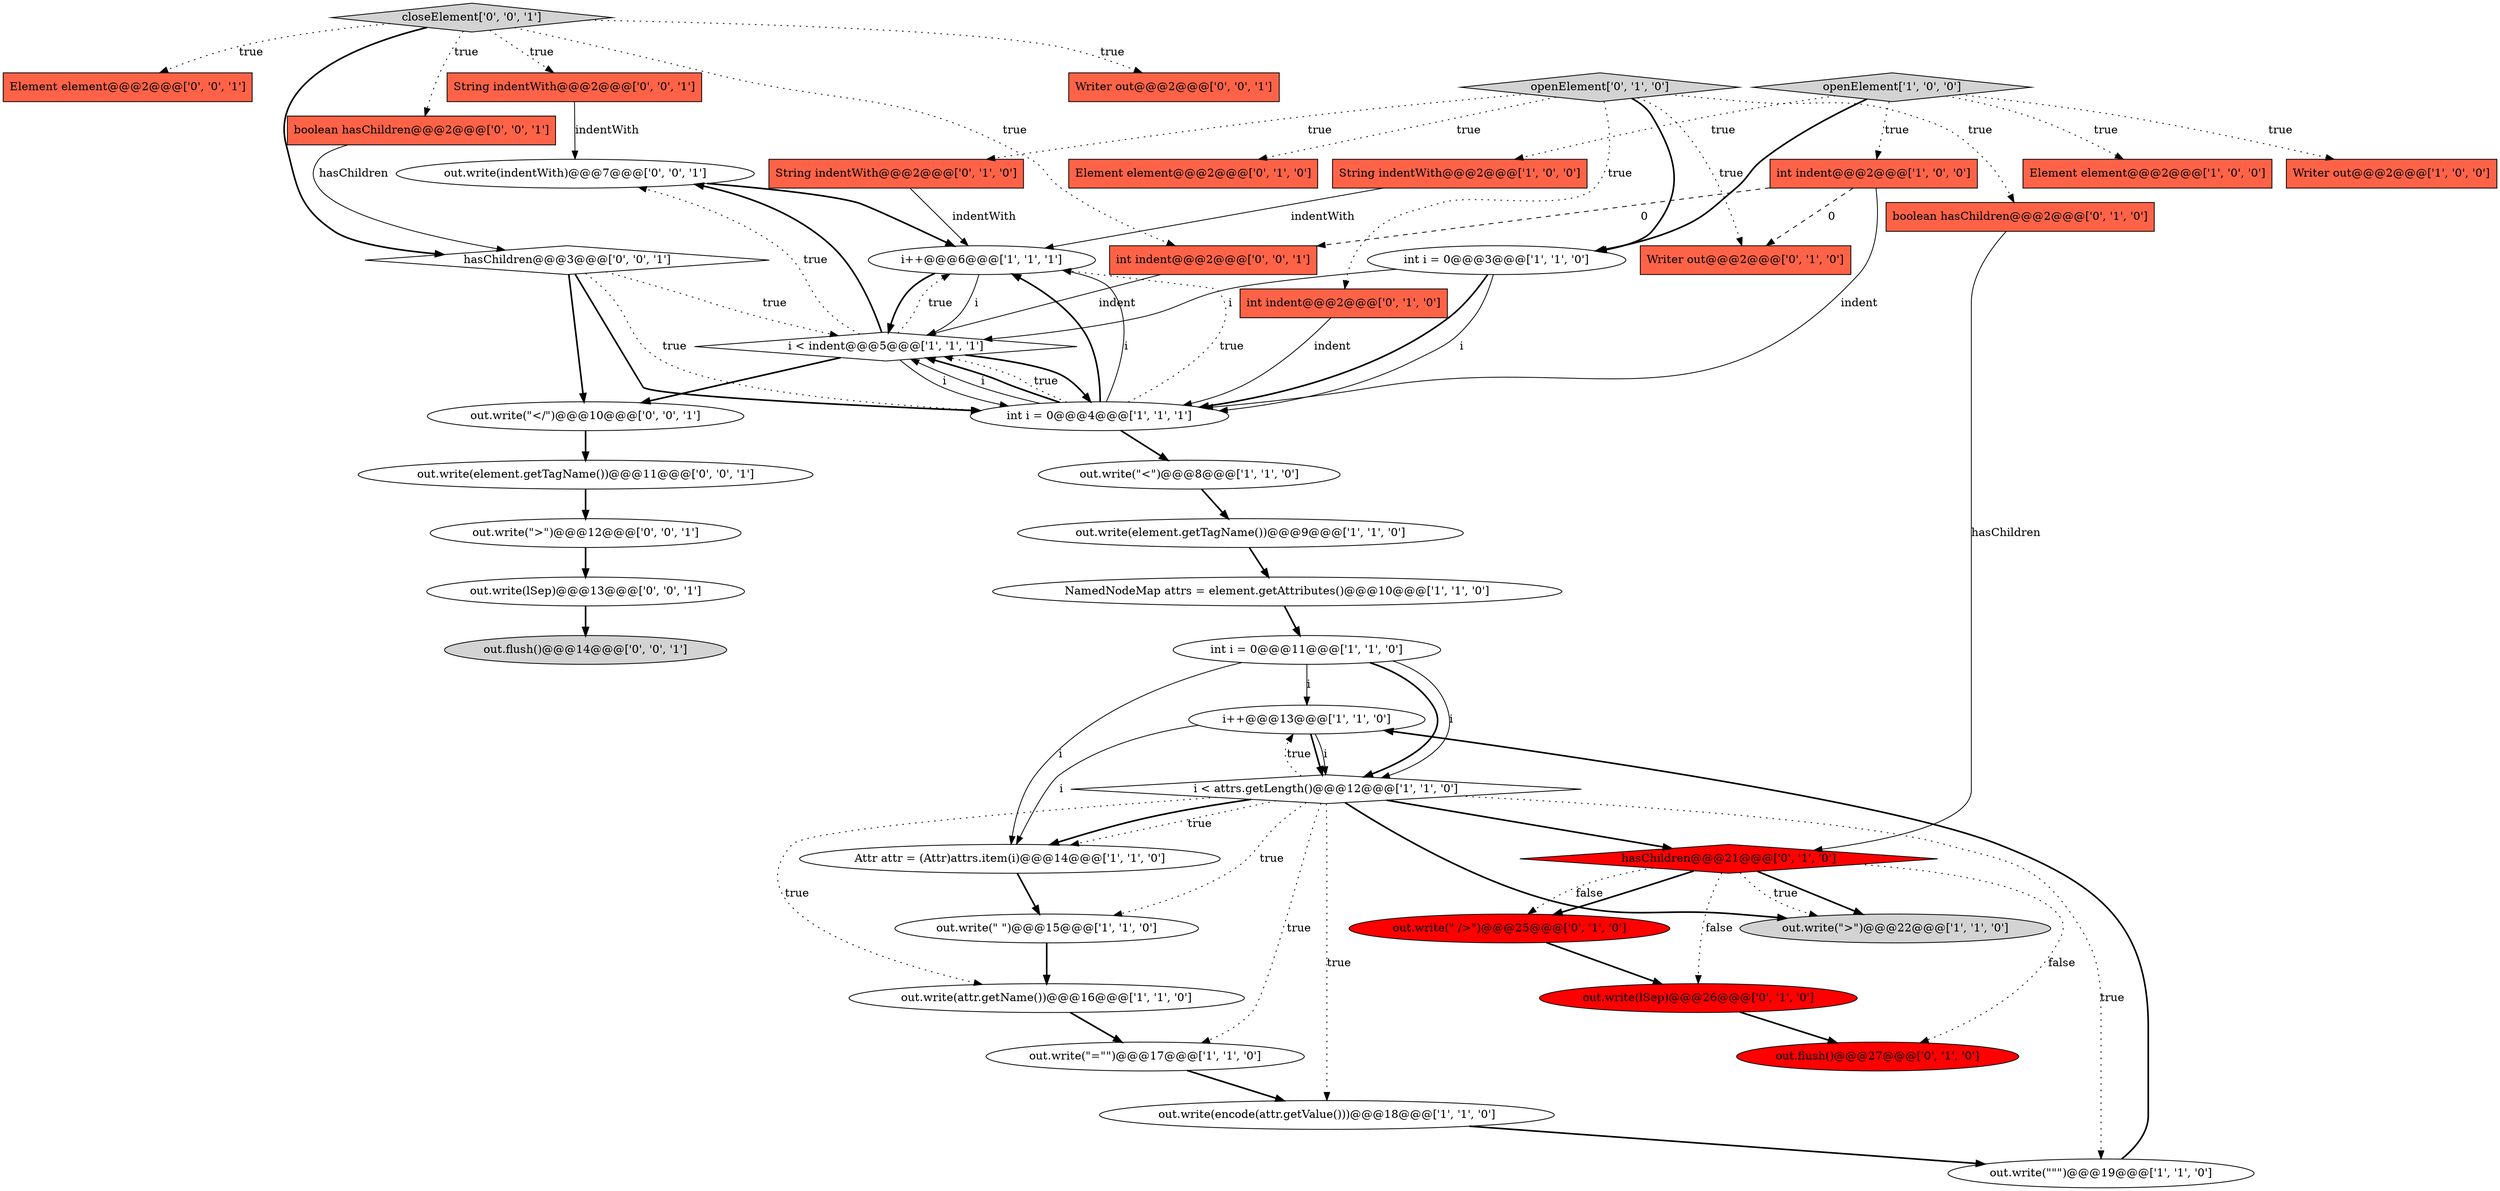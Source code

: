 digraph {
34 [style = filled, label = "Element element@@@2@@@['0', '0', '1']", fillcolor = tomato, shape = box image = "AAA0AAABBB3BBB"];
0 [style = filled, label = "i++@@@13@@@['1', '1', '0']", fillcolor = white, shape = ellipse image = "AAA0AAABBB1BBB"];
26 [style = filled, label = "openElement['0', '1', '0']", fillcolor = lightgray, shape = diamond image = "AAA0AAABBB2BBB"];
41 [style = filled, label = "out.write(indentWith)@@@7@@@['0', '0', '1']", fillcolor = white, shape = ellipse image = "AAA0AAABBB3BBB"];
17 [style = filled, label = "int i = 0@@@4@@@['1', '1', '1']", fillcolor = white, shape = ellipse image = "AAA0AAABBB1BBB"];
36 [style = filled, label = "String indentWith@@@2@@@['0', '0', '1']", fillcolor = tomato, shape = box image = "AAA0AAABBB3BBB"];
21 [style = filled, label = "int indent@@@2@@@['1', '0', '0']", fillcolor = tomato, shape = box image = "AAA1AAABBB1BBB"];
23 [style = filled, label = "out.write(\" />\")@@@25@@@['0', '1', '0']", fillcolor = red, shape = ellipse image = "AAA1AAABBB2BBB"];
11 [style = filled, label = "out.write(\"=\"\")@@@17@@@['1', '1', '0']", fillcolor = white, shape = ellipse image = "AAA0AAABBB1BBB"];
35 [style = filled, label = "out.flush()@@@14@@@['0', '0', '1']", fillcolor = lightgray, shape = ellipse image = "AAA0AAABBB3BBB"];
44 [style = filled, label = "hasChildren@@@3@@@['0', '0', '1']", fillcolor = white, shape = diamond image = "AAA0AAABBB3BBB"];
14 [style = filled, label = "openElement['1', '0', '0']", fillcolor = lightgray, shape = diamond image = "AAA0AAABBB1BBB"];
19 [style = filled, label = "out.write(element.getTagName())@@@9@@@['1', '1', '0']", fillcolor = white, shape = ellipse image = "AAA0AAABBB1BBB"];
8 [style = filled, label = "out.write(\"\"\")@@@19@@@['1', '1', '0']", fillcolor = white, shape = ellipse image = "AAA0AAABBB1BBB"];
18 [style = filled, label = "i++@@@6@@@['1', '1', '1']", fillcolor = white, shape = ellipse image = "AAA0AAABBB1BBB"];
6 [style = filled, label = "NamedNodeMap attrs = element.getAttributes()@@@10@@@['1', '1', '0']", fillcolor = white, shape = ellipse image = "AAA0AAABBB1BBB"];
39 [style = filled, label = "closeElement['0', '0', '1']", fillcolor = lightgray, shape = diamond image = "AAA0AAABBB3BBB"];
42 [style = filled, label = "out.write(\">\")@@@12@@@['0', '0', '1']", fillcolor = white, shape = ellipse image = "AAA0AAABBB3BBB"];
5 [style = filled, label = "out.write(attr.getName())@@@16@@@['1', '1', '0']", fillcolor = white, shape = ellipse image = "AAA0AAABBB1BBB"];
38 [style = filled, label = "out.write(element.getTagName())@@@11@@@['0', '0', '1']", fillcolor = white, shape = ellipse image = "AAA0AAABBB3BBB"];
30 [style = filled, label = "Writer out@@@2@@@['0', '1', '0']", fillcolor = tomato, shape = box image = "AAA1AAABBB2BBB"];
2 [style = filled, label = "Element element@@@2@@@['1', '0', '0']", fillcolor = tomato, shape = box image = "AAA0AAABBB1BBB"];
40 [style = filled, label = "out.write(\"</\")@@@10@@@['0', '0', '1']", fillcolor = white, shape = ellipse image = "AAA0AAABBB3BBB"];
27 [style = filled, label = "boolean hasChildren@@@2@@@['0', '1', '0']", fillcolor = tomato, shape = box image = "AAA0AAABBB2BBB"];
13 [style = filled, label = "out.write(\"<\")@@@8@@@['1', '1', '0']", fillcolor = white, shape = ellipse image = "AAA0AAABBB1BBB"];
22 [style = filled, label = "String indentWith@@@2@@@['0', '1', '0']", fillcolor = tomato, shape = box image = "AAA0AAABBB2BBB"];
1 [style = filled, label = "out.write(encode(attr.getValue()))@@@18@@@['1', '1', '0']", fillcolor = white, shape = ellipse image = "AAA0AAABBB1BBB"];
33 [style = filled, label = "boolean hasChildren@@@2@@@['0', '0', '1']", fillcolor = tomato, shape = box image = "AAA0AAABBB3BBB"];
31 [style = filled, label = "hasChildren@@@21@@@['0', '1', '0']", fillcolor = red, shape = diamond image = "AAA1AAABBB2BBB"];
10 [style = filled, label = "int i = 0@@@3@@@['1', '1', '0']", fillcolor = white, shape = ellipse image = "AAA0AAABBB1BBB"];
24 [style = filled, label = "int indent@@@2@@@['0', '1', '0']", fillcolor = tomato, shape = box image = "AAA0AAABBB2BBB"];
29 [style = filled, label = "Element element@@@2@@@['0', '1', '0']", fillcolor = tomato, shape = box image = "AAA0AAABBB2BBB"];
28 [style = filled, label = "out.write(lSep)@@@26@@@['0', '1', '0']", fillcolor = red, shape = ellipse image = "AAA1AAABBB2BBB"];
16 [style = filled, label = "i < attrs.getLength()@@@12@@@['1', '1', '0']", fillcolor = white, shape = diamond image = "AAA0AAABBB1BBB"];
15 [style = filled, label = "String indentWith@@@2@@@['1', '0', '0']", fillcolor = tomato, shape = box image = "AAA0AAABBB1BBB"];
43 [style = filled, label = "int indent@@@2@@@['0', '0', '1']", fillcolor = tomato, shape = box image = "AAA0AAABBB3BBB"];
3 [style = filled, label = "out.write(\" \")@@@15@@@['1', '1', '0']", fillcolor = white, shape = ellipse image = "AAA0AAABBB1BBB"];
7 [style = filled, label = "i < indent@@@5@@@['1', '1', '1']", fillcolor = white, shape = diamond image = "AAA0AAABBB1BBB"];
9 [style = filled, label = "Writer out@@@2@@@['1', '0', '0']", fillcolor = tomato, shape = box image = "AAA0AAABBB1BBB"];
25 [style = filled, label = "out.flush()@@@27@@@['0', '1', '0']", fillcolor = red, shape = ellipse image = "AAA1AAABBB2BBB"];
32 [style = filled, label = "out.write(lSep)@@@13@@@['0', '0', '1']", fillcolor = white, shape = ellipse image = "AAA0AAABBB3BBB"];
12 [style = filled, label = "Attr attr = (Attr)attrs.item(i)@@@14@@@['1', '1', '0']", fillcolor = white, shape = ellipse image = "AAA0AAABBB1BBB"];
20 [style = filled, label = "out.write(\">\")@@@22@@@['1', '1', '0']", fillcolor = lightgray, shape = ellipse image = "AAA0AAABBB1BBB"];
37 [style = filled, label = "Writer out@@@2@@@['0', '0', '1']", fillcolor = tomato, shape = box image = "AAA0AAABBB3BBB"];
4 [style = filled, label = "int i = 0@@@11@@@['1', '1', '0']", fillcolor = white, shape = ellipse image = "AAA0AAABBB1BBB"];
32->35 [style = bold, label=""];
18->7 [style = solid, label="i"];
39->36 [style = dotted, label="true"];
26->10 [style = bold, label=""];
43->7 [style = solid, label="indent"];
10->17 [style = bold, label=""];
17->7 [style = solid, label="i"];
26->22 [style = dotted, label="true"];
27->31 [style = solid, label="hasChildren"];
40->38 [style = bold, label=""];
38->42 [style = bold, label=""];
36->41 [style = solid, label="indentWith"];
21->30 [style = dashed, label="0"];
8->0 [style = bold, label=""];
23->28 [style = bold, label=""];
7->17 [style = solid, label="i"];
3->5 [style = bold, label=""];
14->21 [style = dotted, label="true"];
26->30 [style = dotted, label="true"];
26->24 [style = dotted, label="true"];
16->5 [style = dotted, label="true"];
7->41 [style = dotted, label="true"];
28->25 [style = bold, label=""];
31->20 [style = bold, label=""];
10->7 [style = solid, label="i"];
4->16 [style = bold, label=""];
31->28 [style = dotted, label="false"];
4->12 [style = solid, label="i"];
14->2 [style = dotted, label="true"];
33->44 [style = solid, label="hasChildren"];
10->17 [style = solid, label="i"];
44->7 [style = dotted, label="true"];
22->18 [style = solid, label="indentWith"];
14->10 [style = bold, label=""];
39->43 [style = dotted, label="true"];
19->6 [style = bold, label=""];
44->17 [style = bold, label=""];
6->4 [style = bold, label=""];
16->1 [style = dotted, label="true"];
42->32 [style = bold, label=""];
4->0 [style = solid, label="i"];
5->11 [style = bold, label=""];
18->7 [style = bold, label=""];
16->20 [style = bold, label=""];
16->11 [style = dotted, label="true"];
39->34 [style = dotted, label="true"];
31->25 [style = dotted, label="false"];
16->8 [style = dotted, label="true"];
0->16 [style = bold, label=""];
7->17 [style = bold, label=""];
1->8 [style = bold, label=""];
17->18 [style = dotted, label="true"];
26->27 [style = dotted, label="true"];
44->17 [style = dotted, label="true"];
24->17 [style = solid, label="indent"];
39->37 [style = dotted, label="true"];
13->19 [style = bold, label=""];
4->16 [style = solid, label="i"];
0->16 [style = solid, label="i"];
16->31 [style = bold, label=""];
7->18 [style = dotted, label="true"];
17->13 [style = bold, label=""];
12->3 [style = bold, label=""];
7->41 [style = bold, label=""];
31->23 [style = dotted, label="false"];
41->18 [style = bold, label=""];
7->40 [style = bold, label=""];
21->17 [style = solid, label="indent"];
21->43 [style = dashed, label="0"];
31->23 [style = bold, label=""];
16->12 [style = dotted, label="true"];
39->44 [style = bold, label=""];
0->12 [style = solid, label="i"];
11->1 [style = bold, label=""];
44->40 [style = bold, label=""];
31->20 [style = dotted, label="true"];
15->18 [style = solid, label="indentWith"];
16->3 [style = dotted, label="true"];
17->18 [style = solid, label="i"];
17->7 [style = bold, label=""];
14->15 [style = dotted, label="true"];
16->0 [style = dotted, label="true"];
26->29 [style = dotted, label="true"];
17->7 [style = dotted, label="true"];
14->9 [style = dotted, label="true"];
16->12 [style = bold, label=""];
39->33 [style = dotted, label="true"];
17->18 [style = bold, label=""];
}
